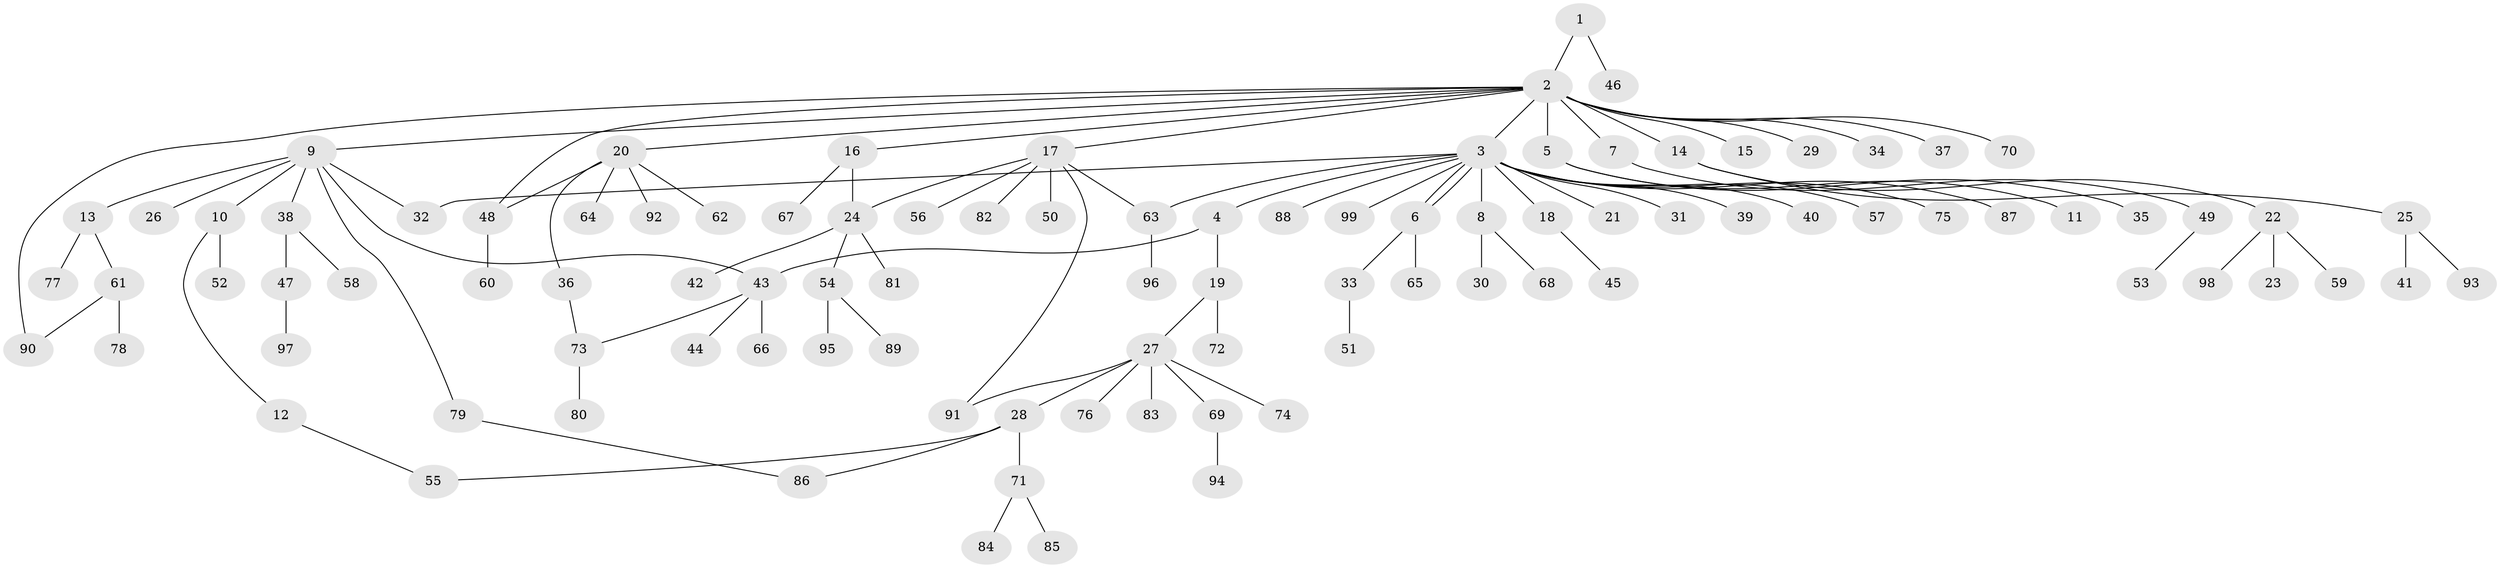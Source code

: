 // coarse degree distribution, {2: 0.2191780821917808, 15: 0.0136986301369863, 16: 0.0136986301369863, 3: 0.0958904109589041, 8: 0.0136986301369863, 1: 0.547945205479452, 4: 0.0547945205479452, 6: 0.0410958904109589}
// Generated by graph-tools (version 1.1) at 2025/23/03/03/25 07:23:53]
// undirected, 99 vertices, 109 edges
graph export_dot {
graph [start="1"]
  node [color=gray90,style=filled];
  1;
  2;
  3;
  4;
  5;
  6;
  7;
  8;
  9;
  10;
  11;
  12;
  13;
  14;
  15;
  16;
  17;
  18;
  19;
  20;
  21;
  22;
  23;
  24;
  25;
  26;
  27;
  28;
  29;
  30;
  31;
  32;
  33;
  34;
  35;
  36;
  37;
  38;
  39;
  40;
  41;
  42;
  43;
  44;
  45;
  46;
  47;
  48;
  49;
  50;
  51;
  52;
  53;
  54;
  55;
  56;
  57;
  58;
  59;
  60;
  61;
  62;
  63;
  64;
  65;
  66;
  67;
  68;
  69;
  70;
  71;
  72;
  73;
  74;
  75;
  76;
  77;
  78;
  79;
  80;
  81;
  82;
  83;
  84;
  85;
  86;
  87;
  88;
  89;
  90;
  91;
  92;
  93;
  94;
  95;
  96;
  97;
  98;
  99;
  1 -- 2;
  1 -- 46;
  2 -- 3;
  2 -- 5;
  2 -- 7;
  2 -- 9;
  2 -- 14;
  2 -- 15;
  2 -- 16;
  2 -- 17;
  2 -- 20;
  2 -- 29;
  2 -- 34;
  2 -- 37;
  2 -- 48;
  2 -- 70;
  2 -- 90;
  3 -- 4;
  3 -- 6;
  3 -- 6;
  3 -- 8;
  3 -- 18;
  3 -- 21;
  3 -- 31;
  3 -- 32;
  3 -- 39;
  3 -- 40;
  3 -- 57;
  3 -- 63;
  3 -- 75;
  3 -- 87;
  3 -- 88;
  3 -- 99;
  4 -- 19;
  4 -- 43;
  5 -- 11;
  5 -- 35;
  6 -- 33;
  6 -- 65;
  7 -- 49;
  8 -- 30;
  8 -- 68;
  9 -- 10;
  9 -- 13;
  9 -- 26;
  9 -- 32;
  9 -- 38;
  9 -- 43;
  9 -- 79;
  10 -- 12;
  10 -- 52;
  12 -- 55;
  13 -- 61;
  13 -- 77;
  14 -- 22;
  14 -- 25;
  16 -- 24;
  16 -- 67;
  17 -- 24;
  17 -- 50;
  17 -- 56;
  17 -- 63;
  17 -- 82;
  17 -- 91;
  18 -- 45;
  19 -- 27;
  19 -- 72;
  20 -- 36;
  20 -- 48;
  20 -- 62;
  20 -- 64;
  20 -- 92;
  22 -- 23;
  22 -- 59;
  22 -- 98;
  24 -- 42;
  24 -- 54;
  24 -- 81;
  25 -- 41;
  25 -- 93;
  27 -- 28;
  27 -- 69;
  27 -- 74;
  27 -- 76;
  27 -- 83;
  27 -- 91;
  28 -- 55;
  28 -- 71;
  28 -- 86;
  33 -- 51;
  36 -- 73;
  38 -- 47;
  38 -- 58;
  43 -- 44;
  43 -- 66;
  43 -- 73;
  47 -- 97;
  48 -- 60;
  49 -- 53;
  54 -- 89;
  54 -- 95;
  61 -- 78;
  61 -- 90;
  63 -- 96;
  69 -- 94;
  71 -- 84;
  71 -- 85;
  73 -- 80;
  79 -- 86;
}
